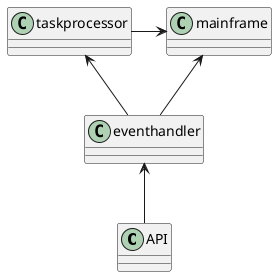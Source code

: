 @startuml Cogspinner
class API
class eventhandler
class mainframe
class taskprocessor

taskprocessor -> mainframe

eventhandler -up-> mainframe
eventhandler -up-> taskprocessor
API -up-> eventhandler
@enduml